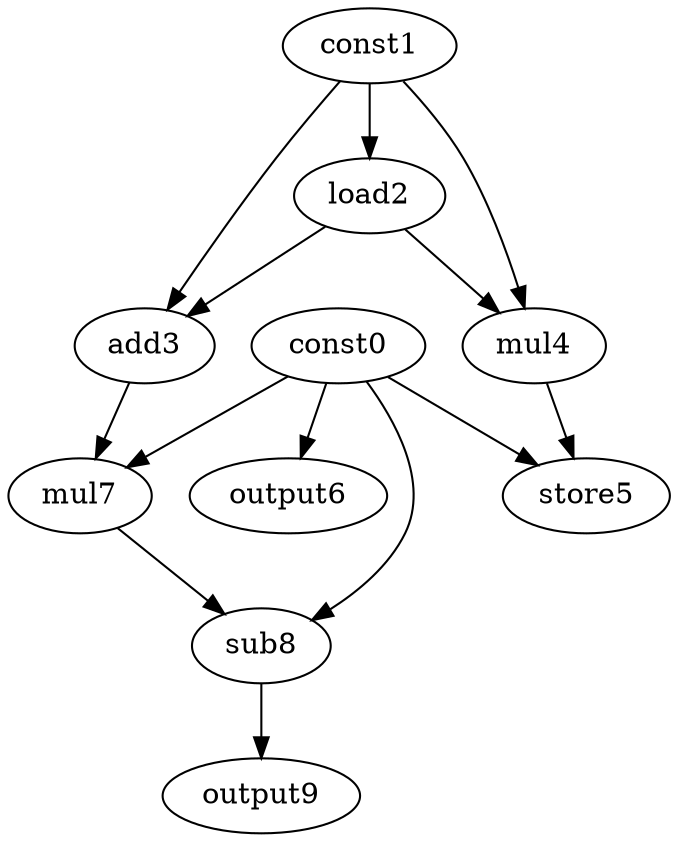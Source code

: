digraph G { 
const0[opcode=const]; 
const1[opcode=const]; 
load2[opcode=load]; 
add3[opcode=add]; 
mul4[opcode=mul]; 
store5[opcode=store]; 
output6[opcode=output]; 
mul7[opcode=mul]; 
sub8[opcode=sub]; 
output9[opcode=output]; 
const1->load2[operand=0];
const0->output6[operand=0];
const1->add3[operand=0];
load2->add3[operand=1];
const1->mul4[operand=0];
load2->mul4[operand=1];
const0->store5[operand=0];
mul4->store5[operand=1];
const0->mul7[operand=0];
add3->mul7[operand=1];
const0->sub8[operand=0];
mul7->sub8[operand=1];
sub8->output9[operand=0];
}
